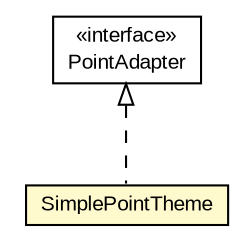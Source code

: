 #!/usr/local/bin/dot
#
# Class diagram 
# Generated by UMLGraph version R5_6-24-gf6e263 (http://www.umlgraph.org/)
#

digraph G {
	edge [fontname="arial",fontsize=10,labelfontname="arial",labelfontsize=10];
	node [fontname="arial",fontsize=10,shape=plaintext];
	nodesep=0.25;
	ranksep=0.5;
	// org.osmdroid.views.overlay.simplefastpoint.SimpleFastPointOverlay.PointAdapter
	c256989 [label=<<table title="org.osmdroid.views.overlay.simplefastpoint.SimpleFastPointOverlay.PointAdapter" border="0" cellborder="1" cellspacing="0" cellpadding="2" port="p" href="./SimpleFastPointOverlay.PointAdapter.html">
		<tr><td><table border="0" cellspacing="0" cellpadding="1">
<tr><td align="center" balign="center"> &#171;interface&#187; </td></tr>
<tr><td align="center" balign="center"> PointAdapter </td></tr>
		</table></td></tr>
		</table>>, URL="./SimpleFastPointOverlay.PointAdapter.html", fontname="arial", fontcolor="black", fontsize=10.0];
	// org.osmdroid.views.overlay.simplefastpoint.SimplePointTheme
	c256995 [label=<<table title="org.osmdroid.views.overlay.simplefastpoint.SimplePointTheme" border="0" cellborder="1" cellspacing="0" cellpadding="2" port="p" bgcolor="lemonChiffon" href="./SimplePointTheme.html">
		<tr><td><table border="0" cellspacing="0" cellpadding="1">
<tr><td align="center" balign="center"> SimplePointTheme </td></tr>
		</table></td></tr>
		</table>>, URL="./SimplePointTheme.html", fontname="arial", fontcolor="black", fontsize=10.0];
	//org.osmdroid.views.overlay.simplefastpoint.SimplePointTheme implements org.osmdroid.views.overlay.simplefastpoint.SimpleFastPointOverlay.PointAdapter
	c256989:p -> c256995:p [dir=back,arrowtail=empty,style=dashed];
}

